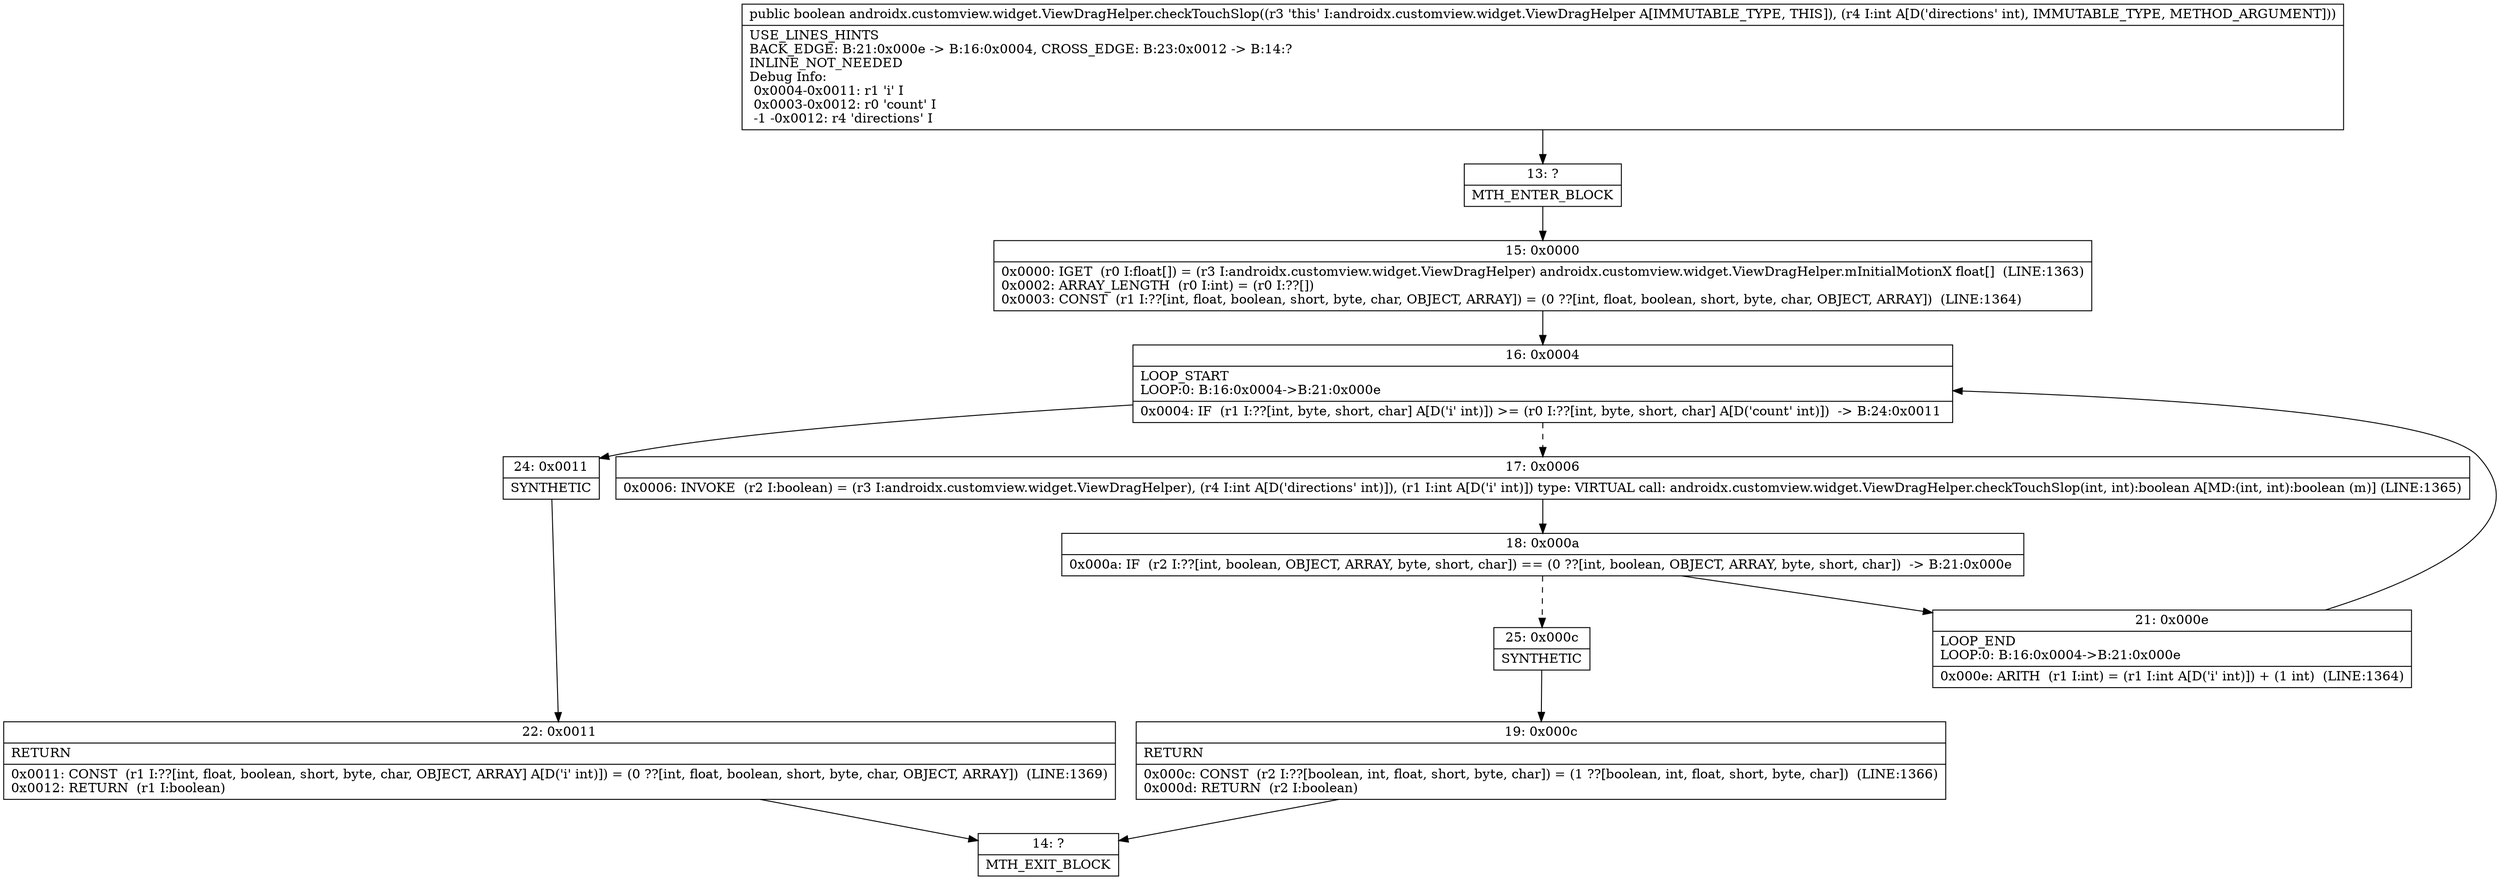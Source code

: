 digraph "CFG forandroidx.customview.widget.ViewDragHelper.checkTouchSlop(I)Z" {
Node_13 [shape=record,label="{13\:\ ?|MTH_ENTER_BLOCK\l}"];
Node_15 [shape=record,label="{15\:\ 0x0000|0x0000: IGET  (r0 I:float[]) = (r3 I:androidx.customview.widget.ViewDragHelper) androidx.customview.widget.ViewDragHelper.mInitialMotionX float[]  (LINE:1363)\l0x0002: ARRAY_LENGTH  (r0 I:int) = (r0 I:??[]) \l0x0003: CONST  (r1 I:??[int, float, boolean, short, byte, char, OBJECT, ARRAY]) = (0 ??[int, float, boolean, short, byte, char, OBJECT, ARRAY])  (LINE:1364)\l}"];
Node_16 [shape=record,label="{16\:\ 0x0004|LOOP_START\lLOOP:0: B:16:0x0004\-\>B:21:0x000e\l|0x0004: IF  (r1 I:??[int, byte, short, char] A[D('i' int)]) \>= (r0 I:??[int, byte, short, char] A[D('count' int)])  \-\> B:24:0x0011 \l}"];
Node_17 [shape=record,label="{17\:\ 0x0006|0x0006: INVOKE  (r2 I:boolean) = (r3 I:androidx.customview.widget.ViewDragHelper), (r4 I:int A[D('directions' int)]), (r1 I:int A[D('i' int)]) type: VIRTUAL call: androidx.customview.widget.ViewDragHelper.checkTouchSlop(int, int):boolean A[MD:(int, int):boolean (m)] (LINE:1365)\l}"];
Node_18 [shape=record,label="{18\:\ 0x000a|0x000a: IF  (r2 I:??[int, boolean, OBJECT, ARRAY, byte, short, char]) == (0 ??[int, boolean, OBJECT, ARRAY, byte, short, char])  \-\> B:21:0x000e \l}"];
Node_21 [shape=record,label="{21\:\ 0x000e|LOOP_END\lLOOP:0: B:16:0x0004\-\>B:21:0x000e\l|0x000e: ARITH  (r1 I:int) = (r1 I:int A[D('i' int)]) + (1 int)  (LINE:1364)\l}"];
Node_25 [shape=record,label="{25\:\ 0x000c|SYNTHETIC\l}"];
Node_19 [shape=record,label="{19\:\ 0x000c|RETURN\l|0x000c: CONST  (r2 I:??[boolean, int, float, short, byte, char]) = (1 ??[boolean, int, float, short, byte, char])  (LINE:1366)\l0x000d: RETURN  (r2 I:boolean) \l}"];
Node_14 [shape=record,label="{14\:\ ?|MTH_EXIT_BLOCK\l}"];
Node_24 [shape=record,label="{24\:\ 0x0011|SYNTHETIC\l}"];
Node_22 [shape=record,label="{22\:\ 0x0011|RETURN\l|0x0011: CONST  (r1 I:??[int, float, boolean, short, byte, char, OBJECT, ARRAY] A[D('i' int)]) = (0 ??[int, float, boolean, short, byte, char, OBJECT, ARRAY])  (LINE:1369)\l0x0012: RETURN  (r1 I:boolean) \l}"];
MethodNode[shape=record,label="{public boolean androidx.customview.widget.ViewDragHelper.checkTouchSlop((r3 'this' I:androidx.customview.widget.ViewDragHelper A[IMMUTABLE_TYPE, THIS]), (r4 I:int A[D('directions' int), IMMUTABLE_TYPE, METHOD_ARGUMENT]))  | USE_LINES_HINTS\lBACK_EDGE: B:21:0x000e \-\> B:16:0x0004, CROSS_EDGE: B:23:0x0012 \-\> B:14:?\lINLINE_NOT_NEEDED\lDebug Info:\l  0x0004\-0x0011: r1 'i' I\l  0x0003\-0x0012: r0 'count' I\l  \-1 \-0x0012: r4 'directions' I\l}"];
MethodNode -> Node_13;Node_13 -> Node_15;
Node_15 -> Node_16;
Node_16 -> Node_17[style=dashed];
Node_16 -> Node_24;
Node_17 -> Node_18;
Node_18 -> Node_21;
Node_18 -> Node_25[style=dashed];
Node_21 -> Node_16;
Node_25 -> Node_19;
Node_19 -> Node_14;
Node_24 -> Node_22;
Node_22 -> Node_14;
}

